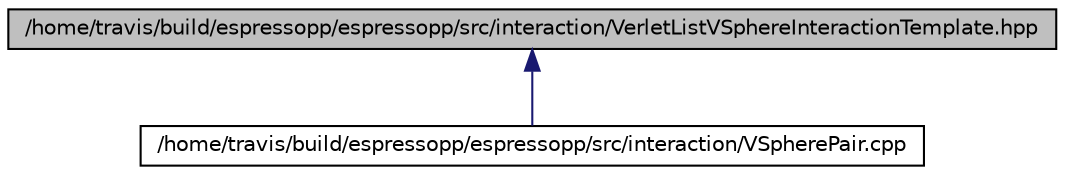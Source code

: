 digraph G
{
  edge [fontname="Helvetica",fontsize="10",labelfontname="Helvetica",labelfontsize="10"];
  node [fontname="Helvetica",fontsize="10",shape=record];
  Node1 [label="/home/travis/build/espressopp/espressopp/src/interaction/VerletListVSphereInteractionTemplate.hpp",height=0.2,width=0.4,color="black", fillcolor="grey75", style="filled" fontcolor="black"];
  Node1 -> Node2 [dir="back",color="midnightblue",fontsize="10",style="solid",fontname="Helvetica"];
  Node2 [label="/home/travis/build/espressopp/espressopp/src/interaction/VSpherePair.cpp",height=0.2,width=0.4,color="black", fillcolor="white", style="filled",URL="$VSpherePair_8cpp.html"];
}
